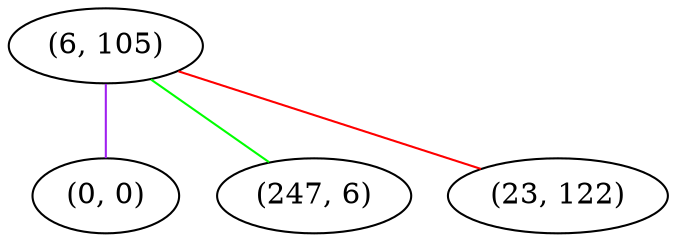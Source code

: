 graph "" {
"(6, 105)";
"(0, 0)";
"(247, 6)";
"(23, 122)";
"(6, 105)" -- "(247, 6)"  [color=green, key=0, weight=2];
"(6, 105)" -- "(0, 0)"  [color=purple, key=0, weight=4];
"(6, 105)" -- "(23, 122)"  [color=red, key=0, weight=1];
}
